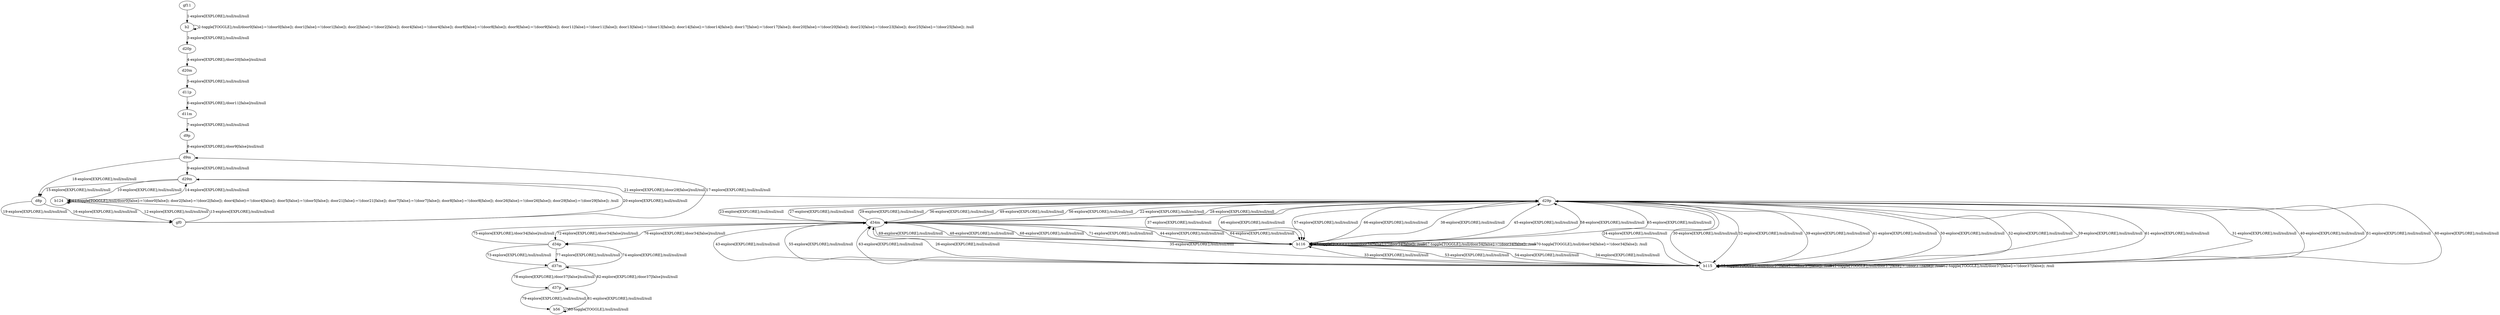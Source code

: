 # Total number of goals covered by this test: 5
# b56 --> d37p
# d37m --> d37p
# d37p --> b56
# b56 --> b56
# d37p --> d37m

digraph g {
"gf11" -> "b2" [label = "1-explore[EXPLORE];/null/null/null"];
"b2" -> "b2" [label = "2-toggle[TOGGLE];/null/door0[false]:=!(door0[false]); door1[false]:=!(door1[false]); door2[false]:=!(door2[false]); door4[false]:=!(door4[false]); door8[false]:=!(door8[false]); door9[false]:=!(door9[false]); door11[false]:=!(door11[false]); door13[false]:=!(door13[false]); door14[false]:=!(door14[false]); door17[false]:=!(door17[false]); door20[false]:=!(door20[false]); door23[false]:=!(door23[false]); door25[false]:=!(door25[false]); /null"];
"b2" -> "d20p" [label = "3-explore[EXPLORE];/null/null/null"];
"d20p" -> "d20m" [label = "4-explore[EXPLORE];/door20[false]/null/null"];
"d20m" -> "d11p" [label = "5-explore[EXPLORE];/null/null/null"];
"d11p" -> "d11m" [label = "6-explore[EXPLORE];/door11[false]/null/null"];
"d11m" -> "d9p" [label = "7-explore[EXPLORE];/null/null/null"];
"d9p" -> "d9m" [label = "8-explore[EXPLORE];/door9[false]/null/null"];
"d9m" -> "d29m" [label = "9-explore[EXPLORE];/null/null/null"];
"d29m" -> "b124" [label = "10-explore[EXPLORE];/null/null/null"];
"b124" -> "b124" [label = "11-toggle[TOGGLE];/null/door0[false]:=!(door0[false]); door2[false]:=!(door2[false]); door4[false]:=!(door4[false]); door5[false]:=!(door5[false]); door21[false]:=!(door21[false]); door7[false]:=!(door7[false]); door8[false]:=!(door8[false]); door26[false]:=!(door26[false]); door29[false]:=!(door29[false]); /null"];
"b124" -> "gf0" [label = "12-explore[EXPLORE];/null/null/null"];
"gf0" -> "b124" [label = "13-explore[EXPLORE];/null/null/null"];
"b124" -> "d29m" [label = "14-explore[EXPLORE];/null/null/null"];
"d29m" -> "d8p" [label = "15-explore[EXPLORE];/null/null/null"];
"d8p" -> "gf0" [label = "16-explore[EXPLORE];/null/null/null"];
"gf0" -> "d9m" [label = "17-explore[EXPLORE];/null/null/null"];
"d9m" -> "d8p" [label = "18-explore[EXPLORE];/null/null/null"];
"d8p" -> "gf0" [label = "19-explore[EXPLORE];/null/null/null"];
"gf0" -> "d29m" [label = "20-explore[EXPLORE];/null/null/null"];
"d29m" -> "d29p" [label = "21-explore[EXPLORE];/door29[false]/null/null"];
"d29p" -> "d34m" [label = "22-explore[EXPLORE];/null/null/null"];
"d34m" -> "d29p" [label = "23-explore[EXPLORE];/null/null/null"];
"d29p" -> "b115" [label = "24-explore[EXPLORE];/null/null/null"];
"b115" -> "b115" [label = "25-toggle[TOGGLE];/null/door37[false]:=!(door37[false]); /null"];
"b115" -> "d34m" [label = "26-explore[EXPLORE];/null/null/null"];
"d34m" -> "d29p" [label = "27-explore[EXPLORE];/null/null/null"];
"d29p" -> "d34m" [label = "28-explore[EXPLORE];/null/null/null"];
"d34m" -> "d29p" [label = "29-explore[EXPLORE];/null/null/null"];
"d29p" -> "b115" [label = "30-explore[EXPLORE];/null/null/null"];
"b115" -> "d29p" [label = "31-explore[EXPLORE];/null/null/null"];
"d29p" -> "b115" [label = "32-explore[EXPLORE];/null/null/null"];
"b115" -> "b116" [label = "33-explore[EXPLORE];/null/null/null"];
"b116" -> "b115" [label = "34-explore[EXPLORE];/null/null/null"];
"b115" -> "d34m" [label = "35-explore[EXPLORE];/null/null/null"];
"d34m" -> "d29p" [label = "36-explore[EXPLORE];/null/null/null"];
"d29p" -> "b116" [label = "37-explore[EXPLORE];/null/null/null"];
"b116" -> "d29p" [label = "38-explore[EXPLORE];/null/null/null"];
"d29p" -> "b115" [label = "39-explore[EXPLORE];/null/null/null"];
"b115" -> "d29p" [label = "40-explore[EXPLORE];/null/null/null"];
"d29p" -> "b115" [label = "41-explore[EXPLORE];/null/null/null"];
"b115" -> "b115" [label = "42-toggle[TOGGLE];/null/door37[false]:=!(door37[false]); /null"];
"b115" -> "d34m" [label = "43-explore[EXPLORE];/null/null/null"];
"d34m" -> "b116" [label = "44-explore[EXPLORE];/null/null/null"];
"b116" -> "d29p" [label = "45-explore[EXPLORE];/null/null/null"];
"d29p" -> "b116" [label = "46-explore[EXPLORE];/null/null/null"];
"b116" -> "b116" [label = "47-toggle[TOGGLE];/null/door34[false]:=!(door34[false]); /null"];
"b116" -> "d34m" [label = "48-explore[EXPLORE];/null/null/null"];
"d34m" -> "d29p" [label = "49-explore[EXPLORE];/null/null/null"];
"d29p" -> "b115" [label = "50-explore[EXPLORE];/null/null/null"];
"b115" -> "d29p" [label = "51-explore[EXPLORE];/null/null/null"];
"d29p" -> "b115" [label = "52-explore[EXPLORE];/null/null/null"];
"b115" -> "b116" [label = "53-explore[EXPLORE];/null/null/null"];
"b116" -> "b115" [label = "54-explore[EXPLORE];/null/null/null"];
"b115" -> "d34m" [label = "55-explore[EXPLORE];/null/null/null"];
"d34m" -> "d29p" [label = "56-explore[EXPLORE];/null/null/null"];
"d29p" -> "b116" [label = "57-explore[EXPLORE];/null/null/null"];
"b116" -> "d29p" [label = "58-explore[EXPLORE];/null/null/null"];
"d29p" -> "b115" [label = "59-explore[EXPLORE];/null/null/null"];
"b115" -> "d29p" [label = "60-explore[EXPLORE];/null/null/null"];
"d29p" -> "b115" [label = "61-explore[EXPLORE];/null/null/null"];
"b115" -> "b115" [label = "62-toggle[TOGGLE];/null/door37[false]:=!(door37[false]); /null"];
"b115" -> "d34m" [label = "63-explore[EXPLORE];/null/null/null"];
"d34m" -> "b116" [label = "64-explore[EXPLORE];/null/null/null"];
"b116" -> "d29p" [label = "65-explore[EXPLORE];/null/null/null"];
"d29p" -> "b116" [label = "66-explore[EXPLORE];/null/null/null"];
"b116" -> "b116" [label = "67-toggle[TOGGLE];/null/door34[false]:=!(door34[false]); /null"];
"b116" -> "d34m" [label = "68-explore[EXPLORE];/null/null/null"];
"d34m" -> "b116" [label = "69-explore[EXPLORE];/null/null/null"];
"b116" -> "b116" [label = "70-toggle[TOGGLE];/null/door34[false]:=!(door34[false]); /null"];
"b116" -> "d34m" [label = "71-explore[EXPLORE];/null/null/null"];
"d34m" -> "d34p" [label = "72-explore[EXPLORE];/door34[false]/null/null"];
"d34p" -> "d37m" [label = "73-explore[EXPLORE];/null/null/null"];
"d37m" -> "d34p" [label = "74-explore[EXPLORE];/null/null/null"];
"d34p" -> "d34m" [label = "75-explore[EXPLORE];/door34[false]/null/null"];
"d34m" -> "d34p" [label = "76-explore[EXPLORE];/door34[false]/null/null"];
"d34p" -> "d37m" [label = "77-explore[EXPLORE];/null/null/null"];
"d37m" -> "d37p" [label = "78-explore[EXPLORE];/door37[false]/null/null"];
"d37p" -> "b56" [label = "79-explore[EXPLORE];/null/null/null"];
"b56" -> "b56" [label = "80-toggle[TOGGLE];/null/null/null"];
"b56" -> "d37p" [label = "81-explore[EXPLORE];/null/null/null"];
"d37p" -> "d37m" [label = "82-explore[EXPLORE];/door37[false]/null/null"];
}